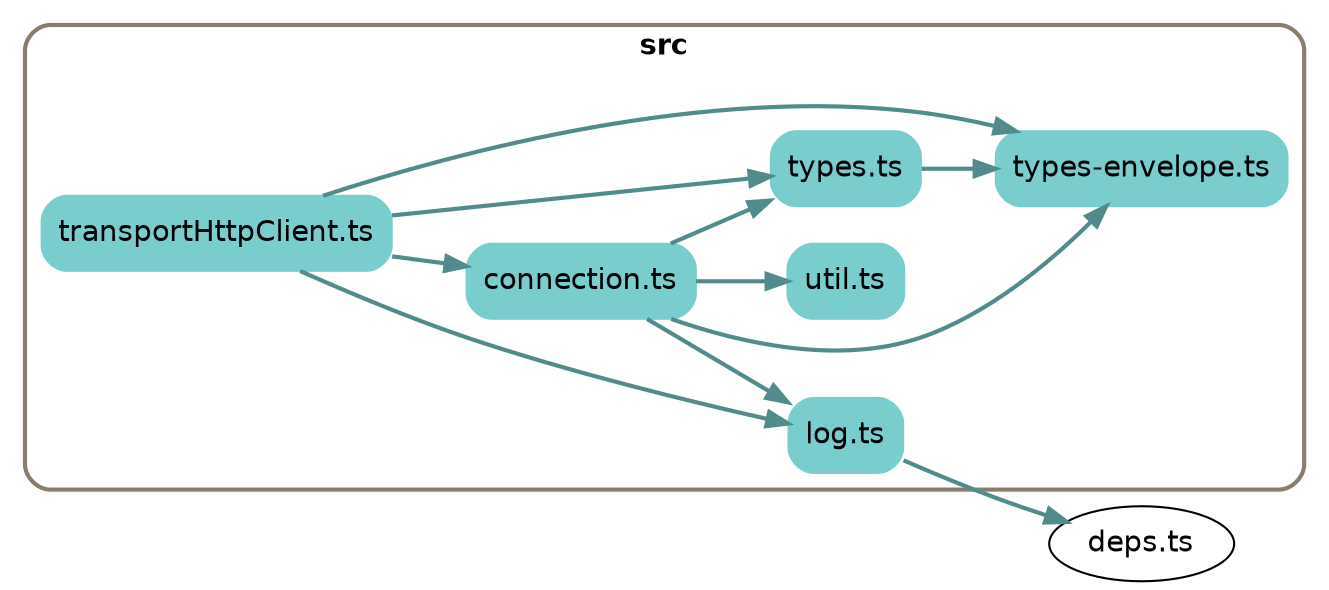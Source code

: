 
digraph G {
    //splines=line;
    //splines=polyline;
    splines=true;
    rankdir=LR;
    //newrank=true;
    compound=true;
    graph [fontname = "helvetica"];  // dpi=72
    node [fontname = "helvetica"];
    edge [fontname = "helvetica"];
    
    // files in their folder clusters

    subgraph cluster4560059362 {
        label=<<b>src</b>>;
        style="rounded";
        color=bisque4;
        penwidth=2;
                    
        "src/connection.ts" [label="connection.ts", shape=rectangle; style="rounded,filled"; color=darkslategray3];
        "src/log.ts" [label="log.ts", shape=rectangle; style="rounded,filled"; color=darkslategray3];
        "src/transportHttpClient.ts" [label="transportHttpClient.ts", shape=rectangle; style="rounded,filled"; color=darkslategray3];
        "src/types-envelope.ts" [label="types-envelope.ts", shape=rectangle; style="rounded,filled"; color=darkslategray3];
        "src/types.ts" [label="types.ts", shape=rectangle; style="rounded,filled"; color=darkslategray3];
        "src/util.ts" [label="util.ts", shape=rectangle; style="rounded,filled"; color=darkslategray3];
    }

    // edges between files
    "src/connection.ts" -> "src/types.ts" [penwidth=2; color=darkslategray4];
    "src/connection.ts" -> "src/types-envelope.ts" [penwidth=2; color=darkslategray4];
    "src/connection.ts" -> "src/util.ts" [penwidth=2; color=darkslategray4];
    "src/connection.ts" -> "src/log.ts" [penwidth=2; color=darkslategray4];
    "src/log.ts" -> "deps.ts" [penwidth=2; color=darkslategray4];
    "src/transportHttpClient.ts" -> "src/types.ts" [penwidth=2; color=darkslategray4];
    "src/transportHttpClient.ts" -> "src/types-envelope.ts" [penwidth=2; color=darkslategray4];
    "src/transportHttpClient.ts" -> "src/connection.ts" [penwidth=2; color=darkslategray4];
    "src/transportHttpClient.ts" -> "src/log.ts" [penwidth=2; color=darkslategray4];
    "src/types.ts" -> "src/types-envelope.ts" [penwidth=2; color=darkslategray4];

}
